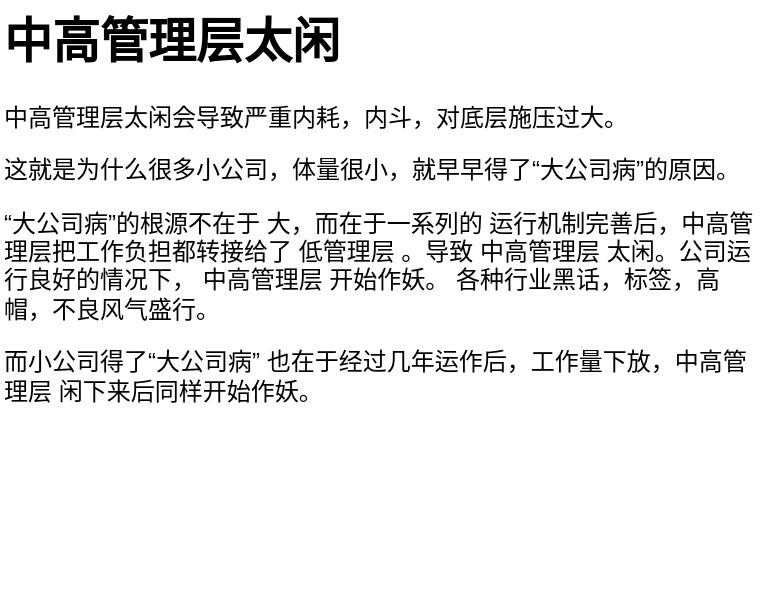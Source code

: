 <mxfile version="24.1.0" type="device">
  <diagram id="C5RBs43oDa-KdzZeNtuy" name="Page-1">
    <mxGraphModel dx="1098" dy="820" grid="1" gridSize="10" guides="1" tooltips="1" connect="1" arrows="1" fold="1" page="1" pageScale="1" pageWidth="827" pageHeight="1169" math="0" shadow="0">
      <root>
        <mxCell id="WIyWlLk6GJQsqaUBKTNV-0" />
        <mxCell id="WIyWlLk6GJQsqaUBKTNV-1" parent="WIyWlLk6GJQsqaUBKTNV-0" />
        <mxCell id="10rqHE6PXA7wKN0kabXM-0" value="&lt;h1 style=&quot;margin-top: 0px;&quot;&gt;中高管理层太闲&lt;/h1&gt;&lt;p&gt;中高管理层太闲会导致严重内耗，内斗，对底层施压过大。&lt;/p&gt;&lt;p&gt;这就是为什么很多小公司，体量很小，就早早得了“大公司病”的原因。&lt;/p&gt;&lt;p&gt;“大公司病”的根源不在于 大，而在于一系列的 运行机制完善后，中高管理层把工作负担都转接给了 低管理层 。导致 中高管理层 太闲。公司运行良好的情况下， 中高管理层 开始作妖。 各种行业黑话，标签，高帽，不良风气盛行。&lt;/p&gt;&lt;p&gt;而小公司得了“大公司病” 也在于经过几年运作后，工作量下放，中高管理层 闲下来后同样开始作妖。&lt;/p&gt;&lt;p&gt;&lt;br&gt;&lt;/p&gt;" style="text;html=1;whiteSpace=wrap;overflow=hidden;rounded=0;" vertex="1" parent="WIyWlLk6GJQsqaUBKTNV-1">
          <mxGeometry x="40" y="40" width="380" height="300" as="geometry" />
        </mxCell>
      </root>
    </mxGraphModel>
  </diagram>
</mxfile>
